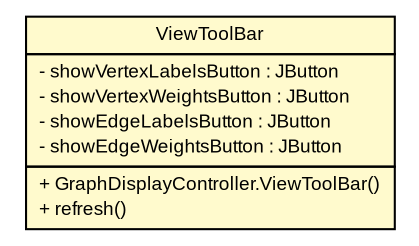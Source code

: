 #!/usr/local/bin/dot
#
# Class diagram 
# Generated by UMLGraph version R5_6 (http://www.umlgraph.org/)
#

digraph G {
	edge [fontname="arial",fontsize=10,labelfontname="arial",labelfontsize=10];
	node [fontname="arial",fontsize=10,shape=plaintext];
	nodesep=0.25;
	ranksep=0.5;
	// pfc.controllers.GraphDisplayController.ViewToolBar
	c9083 [label=<<table title="pfc.controllers.GraphDisplayController.ViewToolBar" border="0" cellborder="1" cellspacing="0" cellpadding="2" port="p" bgcolor="lemonChiffon" href="./GraphDisplayController.ViewToolBar.html">
		<tr><td><table border="0" cellspacing="0" cellpadding="1">
<tr><td align="center" balign="center"> ViewToolBar </td></tr>
		</table></td></tr>
		<tr><td><table border="0" cellspacing="0" cellpadding="1">
<tr><td align="left" balign="left"> - showVertexLabelsButton : JButton </td></tr>
<tr><td align="left" balign="left"> - showVertexWeightsButton : JButton </td></tr>
<tr><td align="left" balign="left"> - showEdgeLabelsButton : JButton </td></tr>
<tr><td align="left" balign="left"> - showEdgeWeightsButton : JButton </td></tr>
		</table></td></tr>
		<tr><td><table border="0" cellspacing="0" cellpadding="1">
<tr><td align="left" balign="left"> + GraphDisplayController.ViewToolBar() </td></tr>
<tr><td align="left" balign="left"> + refresh() </td></tr>
		</table></td></tr>
		</table>>, URL="./GraphDisplayController.ViewToolBar.html", fontname="arial", fontcolor="black", fontsize=9.0];
}


